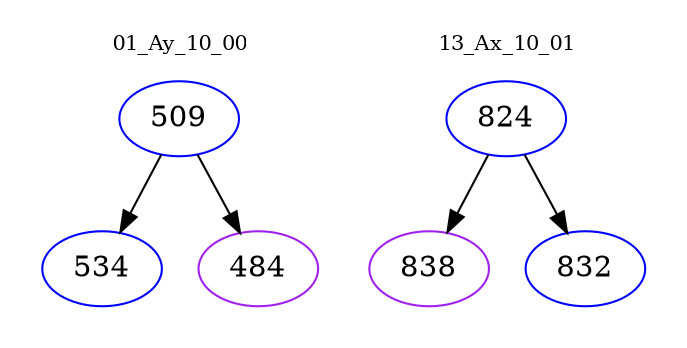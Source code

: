 digraph{
subgraph cluster_0 {
color = white
label = "01_Ay_10_00";
fontsize=10;
T0_509 [label="509", color="blue"]
T0_509 -> T0_534 [color="black"]
T0_534 [label="534", color="blue"]
T0_509 -> T0_484 [color="black"]
T0_484 [label="484", color="purple"]
}
subgraph cluster_1 {
color = white
label = "13_Ax_10_01";
fontsize=10;
T1_824 [label="824", color="blue"]
T1_824 -> T1_838 [color="black"]
T1_838 [label="838", color="purple"]
T1_824 -> T1_832 [color="black"]
T1_832 [label="832", color="blue"]
}
}
